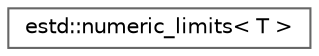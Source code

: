digraph "Graphical Class Hierarchy"
{
 // LATEX_PDF_SIZE
  bgcolor="transparent";
  edge [fontname=Helvetica,fontsize=10,labelfontname=Helvetica,labelfontsize=10];
  node [fontname=Helvetica,fontsize=10,shape=box,height=0.2,width=0.4];
  rankdir="LR";
  Node0 [id="Node000000",label="estd::numeric_limits\< T \>",height=0.2,width=0.4,color="grey40", fillcolor="white", style="filled",URL="$db/d51/structestd_1_1numeric__limits.html",tooltip=" "];
}
